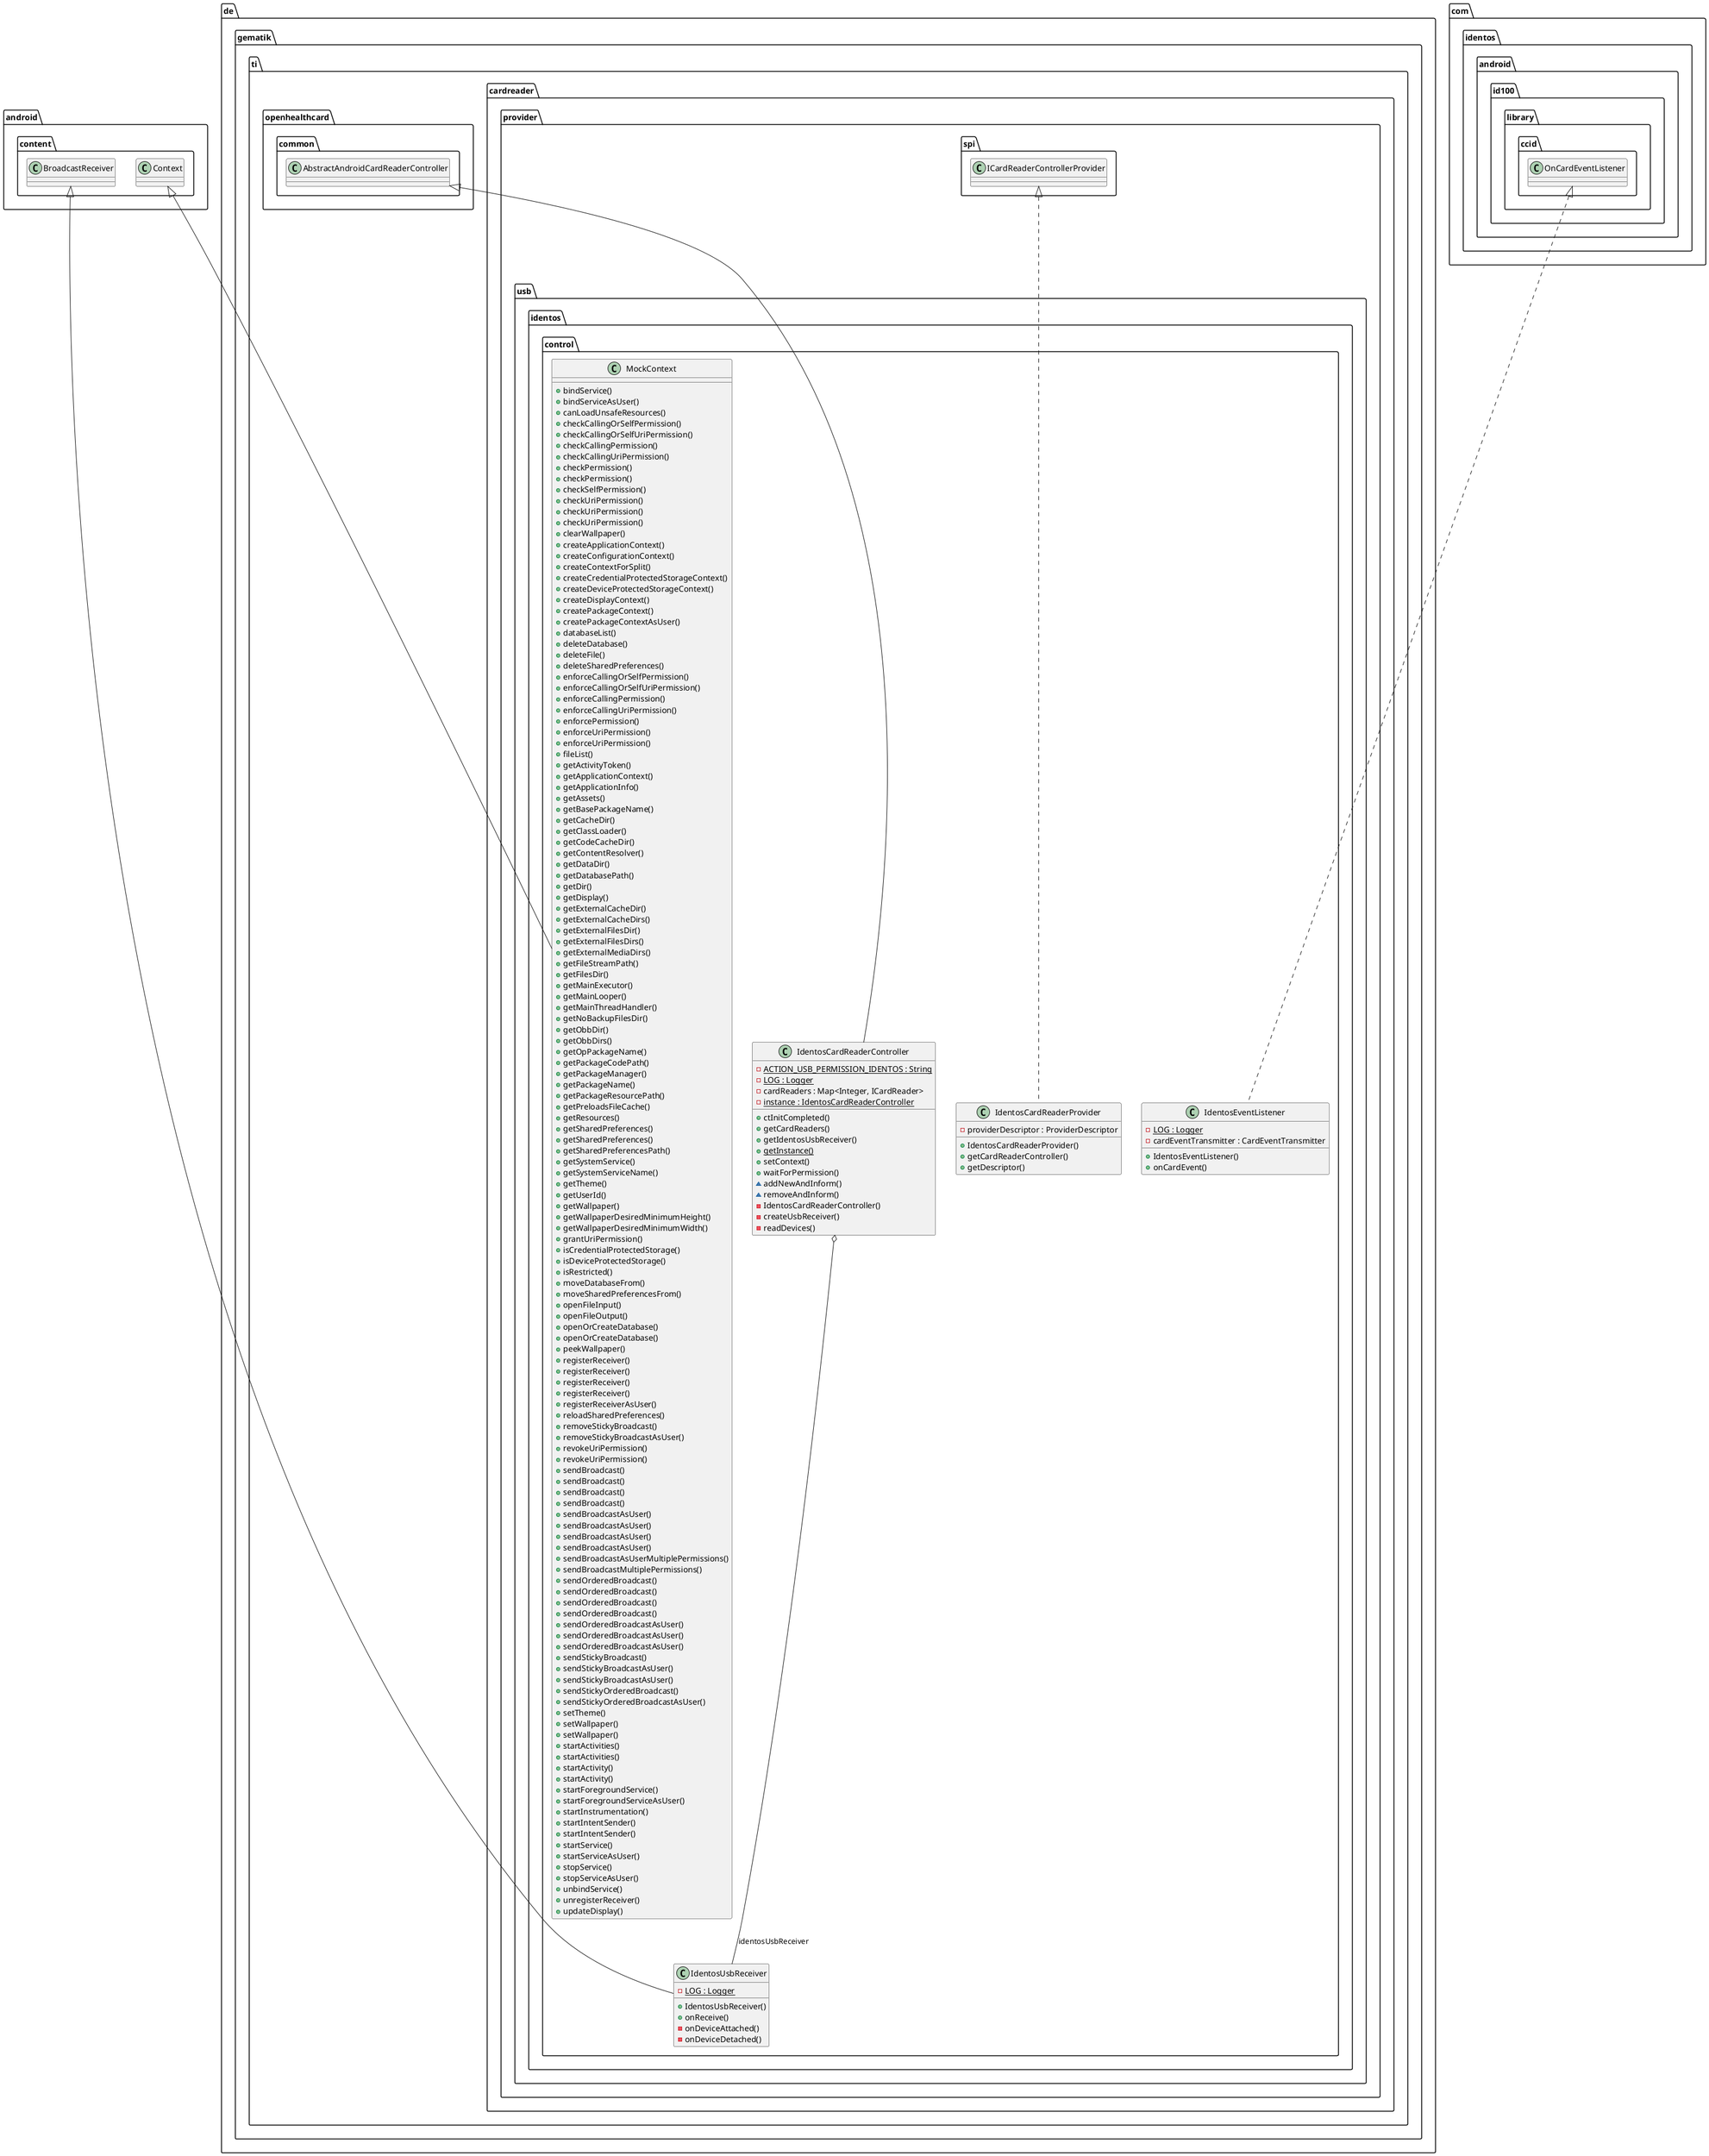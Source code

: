 @startuml



  namespace de.gematik.ti.cardreader.provider.usb.identos {
    namespace control {
      class de.gematik.ti.cardreader.provider.usb.identos.control.IdentosCardReaderController {
          {static} - ACTION_USB_PERMISSION_IDENTOS : String
          {static} - LOG : Logger
          - cardReaders : Map<Integer, ICardReader>
          {static} - instance : IdentosCardReaderController
          + ctInitCompleted()
          + getCardReaders()
          + getIdentosUsbReceiver()
          {static} + getInstance()
          + setContext()
          + waitForPermission()
          ~ addNewAndInform()
          ~ removeAndInform()
          - IdentosCardReaderController()
          - createUsbReceiver()
          - readDevices()
      }
    }
  }
  

  namespace de.gematik.ti.cardreader.provider.usb.identos {
    namespace control {
      class de.gematik.ti.cardreader.provider.usb.identos.control.IdentosCardReaderProvider {
          - providerDescriptor : ProviderDescriptor
          + IdentosCardReaderProvider()
          + getCardReaderController()
          + getDescriptor()
      }
    }
  }
  

  namespace de.gematik.ti.cardreader.provider.usb.identos {
    namespace control {
      class de.gematik.ti.cardreader.provider.usb.identos.control.IdentosEventListener {
          {static} - LOG : Logger
          - cardEventTransmitter : CardEventTransmitter
          + IdentosEventListener()
          + onCardEvent()
      }
    }
  }
  

  namespace de.gematik.ti.cardreader.provider.usb.identos {
    namespace control {
      class de.gematik.ti.cardreader.provider.usb.identos.control.IdentosUsbReceiver {
          {static} - LOG : Logger
          + IdentosUsbReceiver()
          + onReceive()
          - onDeviceAttached()
          - onDeviceDetached()
      }
    }
  }
  

  namespace de.gematik.ti.cardreader.provider.usb.identos {
    namespace control {
      class de.gematik.ti.cardreader.provider.usb.identos.control.MockContext {
          + bindService()
          + bindServiceAsUser()
          + canLoadUnsafeResources()
          + checkCallingOrSelfPermission()
          + checkCallingOrSelfUriPermission()
          + checkCallingPermission()
          + checkCallingUriPermission()
          + checkPermission()
          + checkPermission()
          + checkSelfPermission()
          + checkUriPermission()
          + checkUriPermission()
          + checkUriPermission()
          + clearWallpaper()
          + createApplicationContext()
          + createConfigurationContext()
          + createContextForSplit()
          + createCredentialProtectedStorageContext()
          + createDeviceProtectedStorageContext()
          + createDisplayContext()
          + createPackageContext()
          + createPackageContextAsUser()
          + databaseList()
          + deleteDatabase()
          + deleteFile()
          + deleteSharedPreferences()
          + enforceCallingOrSelfPermission()
          + enforceCallingOrSelfUriPermission()
          + enforceCallingPermission()
          + enforceCallingUriPermission()
          + enforcePermission()
          + enforceUriPermission()
          + enforceUriPermission()
          + fileList()
          + getActivityToken()
          + getApplicationContext()
          + getApplicationInfo()
          + getAssets()
          + getBasePackageName()
          + getCacheDir()
          + getClassLoader()
          + getCodeCacheDir()
          + getContentResolver()
          + getDataDir()
          + getDatabasePath()
          + getDir()
          + getDisplay()
          + getExternalCacheDir()
          + getExternalCacheDirs()
          + getExternalFilesDir()
          + getExternalFilesDirs()
          + getExternalMediaDirs()
          + getFileStreamPath()
          + getFilesDir()
          + getMainExecutor()
          + getMainLooper()
          + getMainThreadHandler()
          + getNoBackupFilesDir()
          + getObbDir()
          + getObbDirs()
          + getOpPackageName()
          + getPackageCodePath()
          + getPackageManager()
          + getPackageName()
          + getPackageResourcePath()
          + getPreloadsFileCache()
          + getResources()
          + getSharedPreferences()
          + getSharedPreferences()
          + getSharedPreferencesPath()
          + getSystemService()
          + getSystemServiceName()
          + getTheme()
          + getUserId()
          + getWallpaper()
          + getWallpaperDesiredMinimumHeight()
          + getWallpaperDesiredMinimumWidth()
          + grantUriPermission()
          + isCredentialProtectedStorage()
          + isDeviceProtectedStorage()
          + isRestricted()
          + moveDatabaseFrom()
          + moveSharedPreferencesFrom()
          + openFileInput()
          + openFileOutput()
          + openOrCreateDatabase()
          + openOrCreateDatabase()
          + peekWallpaper()
          + registerReceiver()
          + registerReceiver()
          + registerReceiver()
          + registerReceiver()
          + registerReceiverAsUser()
          + reloadSharedPreferences()
          + removeStickyBroadcast()
          + removeStickyBroadcastAsUser()
          + revokeUriPermission()
          + revokeUriPermission()
          + sendBroadcast()
          + sendBroadcast()
          + sendBroadcast()
          + sendBroadcast()
          + sendBroadcastAsUser()
          + sendBroadcastAsUser()
          + sendBroadcastAsUser()
          + sendBroadcastAsUser()
          + sendBroadcastAsUserMultiplePermissions()
          + sendBroadcastMultiplePermissions()
          + sendOrderedBroadcast()
          + sendOrderedBroadcast()
          + sendOrderedBroadcast()
          + sendOrderedBroadcast()
          + sendOrderedBroadcastAsUser()
          + sendOrderedBroadcastAsUser()
          + sendOrderedBroadcastAsUser()
          + sendStickyBroadcast()
          + sendStickyBroadcastAsUser()
          + sendStickyBroadcastAsUser()
          + sendStickyOrderedBroadcast()
          + sendStickyOrderedBroadcastAsUser()
          + setTheme()
          + setWallpaper()
          + setWallpaper()
          + startActivities()
          + startActivities()
          + startActivity()
          + startActivity()
          + startForegroundService()
          + startForegroundServiceAsUser()
          + startInstrumentation()
          + startIntentSender()
          + startIntentSender()
          + startService()
          + startServiceAsUser()
          + stopService()
          + stopServiceAsUser()
          + unbindService()
          + unregisterReceiver()
          + updateDisplay()
      }
    }
  }
  

  de.gematik.ti.cardreader.provider.usb.identos.control.IdentosCardReaderController -up-|> de.gematik.ti.openhealthcard.common.AbstractAndroidCardReaderController
  de.gematik.ti.cardreader.provider.usb.identos.control.IdentosCardReaderController o-- de.gematik.ti.cardreader.provider.usb.identos.control.IdentosUsbReceiver : identosUsbReceiver
  de.gematik.ti.cardreader.provider.usb.identos.control.IdentosCardReaderProvider .up.|> de.gematik.ti.cardreader.provider.spi.ICardReaderControllerProvider
  de.gematik.ti.cardreader.provider.usb.identos.control.IdentosEventListener .up.|> com.identos.android.id100.library.ccid.OnCardEventListener
  de.gematik.ti.cardreader.provider.usb.identos.control.IdentosUsbReceiver -up-|> android.content.BroadcastReceiver
  de.gematik.ti.cardreader.provider.usb.identos.control.MockContext -up-|> android.content.Context









@enduml

